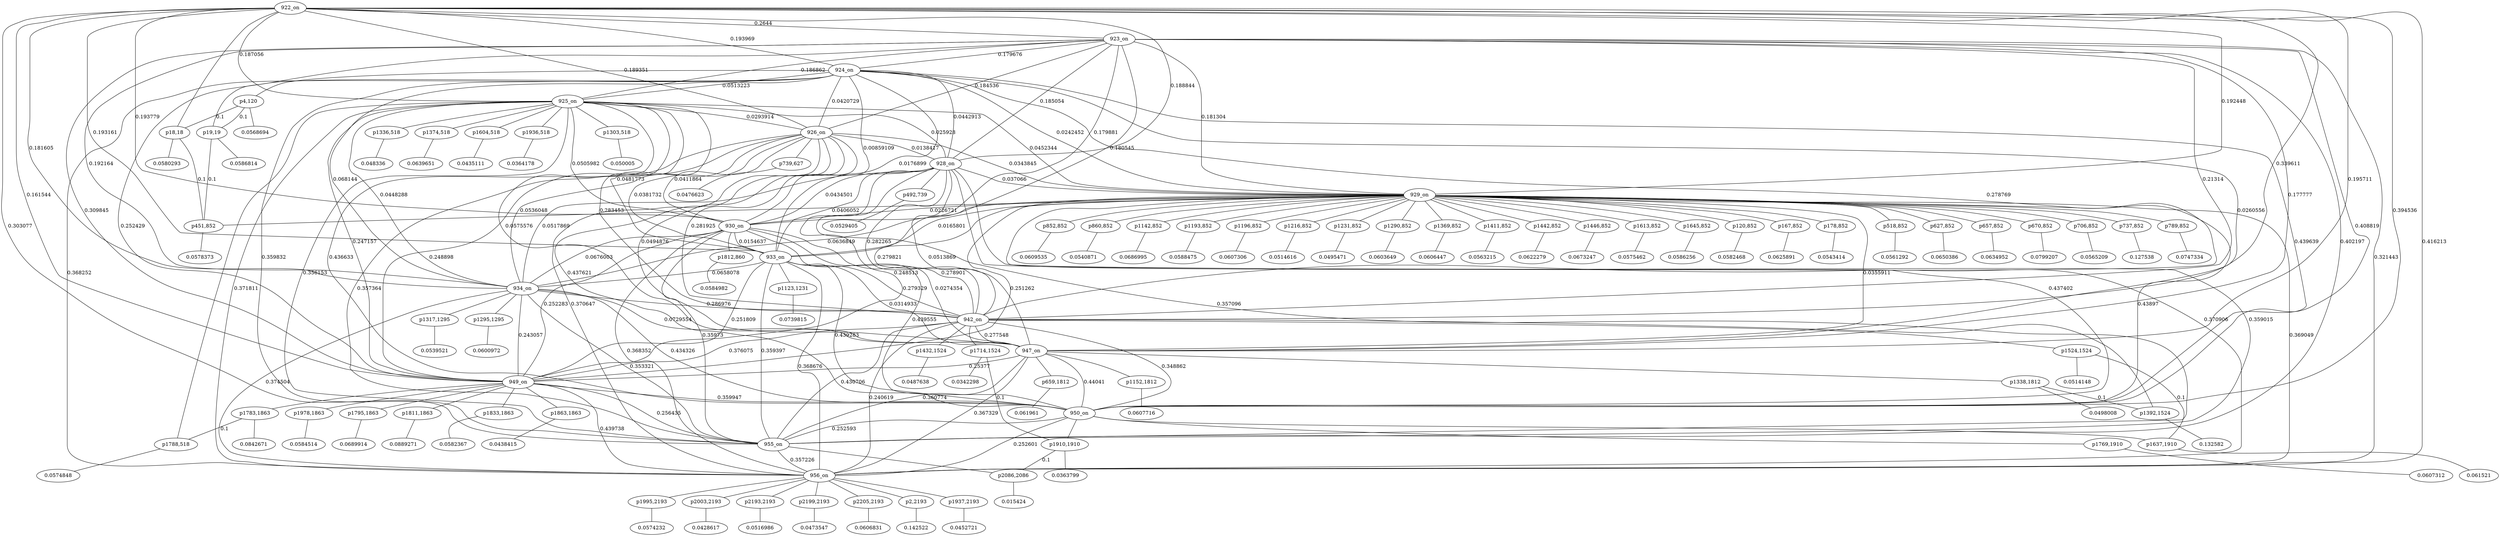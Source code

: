 graph {
	"p2,2193" -- "c0"
	"c0" [ label="0.142522", pos="11.8237,97.9324!"];
	"p4,120" -- "c3"
	"c3" [ label="0.0568694", pos="54.2263,99.454!"];
	"p4,120" -- "p18,18" [label="0.1"]
	"p4,120" -- "p19,19" [label="0.1"]
	"p18,18" -- "c22"
	"c22" [ label="0.0580293", pos="61.9515,90.4938!"];
	"p18,18" -- "p451,852" [label="0.1"]
	"p19,19" -- "c39"
	"c39" [ label="0.0586814", pos="46.5006,90.4053!"];
	"p19,19" -- "p451,852" [label="0.1"]
	"p120,852" -- "c59"
	"c59" [ label="0.0582468", pos="24.7301,94.5148!"];
	"p167,852" -- "c79"
	"c79" [ label="0.0625891", pos="36.7726,87.7184!"];
	"p178,852" -- "c99"
	"c99" [ label="0.0543414", pos="12.9991,78.6252!"];
	"p451,852" -- "c119"
	"c119" [ label="0.0578373", pos="66.4045,81.4355!"];
	"p492,739" -- "c139"
	"c139" [ label="0.0529405", pos="23.9819,81.2168!"];
	"p518,852" -- "c159"
	"c159" [ label="0.0561292", pos="96.776,62.854!"];
	"p627,852" -- "c181"
	"c181" [ label="0.0650386", pos="69.4236,77.1261!"];
	"p657,852" -- "c198"
	"c198" [ label="0.0634952", pos="47.8125,71.5035!"];
	"p659,1812" -- "c218"
	"c218" [ label="0.061961", pos="60.6162,71.1487!"];
	"p670,852" -- "c240"
	"c240" [ label="0.0799207", pos="74.5895,73.5762!"];
	"p706,852" -- "c256"
	"c256" [ label="0.0565209", pos="7.76685,76.0098!"];
	"p737,852" -- "c276"
	"c276" [ label="0.127538", pos="3.52372,68.7987!"];
	"p739,627" -- "c296"
	"c296" [ label="0.0476623", pos="21.2629,72.9469!"];
	"p789,852" -- "c316"
	"c316" [ label="0.0747334", pos="7.83776,68.5985!"];
	"p852,852" -- "c336"
	"c336" [ label="0.0609535", pos="91.633,72.5489!"];
	"p860,852" -- "c356"
	"c356" [ label="0.0540871", pos="78.9379,72.4969!"];
	"p1123,1231" -- "c376"
	"c376" [ label="0.0739815", pos="68.9868,65.4787!"];
	"p1142,852" -- "c396"
	"c396" [ label="0.0686995", pos="33.6012,65.358!"];
	"p1152,1812" -- "c421"
	"c421" [ label="0.0607716", pos="58.1501,65.4437!"];
	"p1193,852" -- "c435"
	"c435" [ label="0.0588475", pos="17.9259,57.4356!"];
	"p1196,852" -- "c455"
	"c455" [ label="0.0607306", pos="47.9383,58.6642!"];
	"p1216,852" -- "c479"
	"c479" [ label="0.0514616", pos="10.4891,63.5334!"];
	"p1231,852" -- "c496"
	"c496" [ label="0.0495471", pos="85.119,62.2229!"];
	"p1290,852" -- "c516"
	"c516" [ label="0.0603649", pos="60.6932,56.6971!"];
	"p1295,1295" -- "c536"
	"c536" [ label="0.0600972", pos="8.90963,58.4661!"];
	"p1303,518" -- "c571"
	"c571" [ label="0.050005", pos="71.8903,58.1756!"];
	"p1317,1295" -- "c590"
	"c590" [ label="0.0539521", pos="13.1459,54.9317!"];
	"p1336,518" -- "c599"
	"c599" [ label="0.048336", pos="74.7667,52.3651!"];
	"p1338,1812" -- "c625"
	"c625" [ label="0.0498008", pos="4.77315,53.8353!"];
	"p1338,1812" -- "p1392,1524" [label="0.1"]
	"p1369,852" -- "c641"
	"c641" [ label="0.0606447", pos="54.2774,52.4504!"];
	"p1374,518" -- "c676"
	"c676" [ label="0.0639651", pos="71.7066,52.4455!"];
	"p1392,1524" -- "c684"
	"c684" [ label="0.132582", pos="5.28396,48.9733!"];
	"p1411,852" -- "c689"
	"c689" [ label="0.0563215", pos="51.9585,49.0762!"];
	"p1432,1524" -- "c708"
	"c708" [ label="0.0487638", pos="1.7448,47.531!"];
	"p1442,852" -- "c709"
	"c709" [ label="0.0622279", pos="56.5587,50.2018!"];
	"p1446,852" -- "c729"
	"c729" [ label="0.0673247", pos="30.8615,50.0028!"];
	"p1524,1524" -- "c749"
	"c749" [ label="0.0514148", pos="9.89166,47.8528!"];
	"p1524,1524" -- "p1637,1910" [label="0.1"]
	"p1604,518" -- "c753"
	"c753" [ label="0.0435111", pos="74.2905,46.5645!"];
	"p1613,852" -- "c774"
	"c774" [ label="0.0575462", pos="52.4374,46.4241!"];
	"p1637,1910" -- "c796"
	"c796" [ label="0.061521", pos="8.77956,44.3706!"];
	"p1645,852" -- "c797"
	"c797" [ label="0.0586256", pos="92.8399,46.368!"];
	"p1714,1524" -- "c818"
	"c818" [ label="0.0342298", pos="3.93879,40.8297!"];
	"p1714,1524" -- "p1910,1910" [label="0.1"]
	"p1769,1910" -- "c821"
	"c821" [ label="0.0607312", pos="13.0452,39.7869!"];
	"p1783,1863" -- "c822"
	"c822" [ label="0.0842671", pos="31.5974,37.8427!"];
	"p1783,1863" -- "p1788,518" [label="0.1"]
	"p1788,518" -- "c833"
	"c833" [ label="0.0574848", pos="21.656,37.9801!"];
	"p1795,1863" -- "c838"
	"c838" [ label="0.0689914", pos="53.1034,37.1601!"];
	"p1811,1863" -- "c843"
	"c843" [ label="0.0889271", pos="70.3918,38.3785!"];
	"p1812,860" -- "c848"
	"c848" [ label="0.0584982", pos="82.2519,39.7376!"];
	"p1833,1863" -- "c868"
	"c868" [ label="0.0582367", pos="64.8667,37.0014!"];
	"p1863,1863" -- "c869"
	"c869" [ label="0.0438415", pos="45.3026,32.6786!"];
	"p1910,1910" -- "c874"
	"c874" [ label="0.0363799", pos="8.07972,34.5157!"];
	"p1910,1910" -- "p2086,2086" [label="0.1"]
	"p1936,518" -- "c892"
	"c892" [ label="0.0364178", pos="21.8115,32.3985!"];
	"p1937,2193" -- "c899"
	"c899" [ label="0.0452721", pos="27.0135,33.7538!"];
	"p1978,1863" -- "c904"
	"c904" [ label="0.0584514", pos="40.8572,32.6136!"];
	"p1995,2193" -- "c906"
	"c906" [ label="0.0574232", pos="29.0986,29.9752!"];
	"p2003,2193" -- "c910"
	"c910" [ label="0.0428617", pos="37.0027,31.4173!"];
	"p2086,2086" -- "c912"
	"c912" [ label="0.015424", pos="13.0773,30.6181!"];
	"p2193,2193" -- "c913"
	"c913" [ label="0.0516986", pos="30.7924,13.2333!"];
	"p2199,2193" -- "c916"
	"c916" [ label="0.0473547", pos="45.7898,16.7753!"];
	"p2205,2193" -- "c919"
	"c919" [ label="0.0606831", pos="44.7406,4.31873!"];
	"922_on" -- "923_on" [label="0.2644"]
	"922_on" -- "924_on" [label="0.193969"]
	"922_on" -- "925_on" [label="0.187056"]
	"922_on" -- "926_on" [label="0.189351"]
	"922_on" -- "928_on" [label="0.188844"]
	"922_on" -- "929_on" [label="0.192448"]
	"922_on" -- "930_on" [label="0.193779"]
	"922_on" -- "933_on" [label="0.193161"]
	"922_on" -- "934_on" [label="0.181605"]
	"922_on" -- "942_on" [label="0.339611"]
	"922_on" -- "947_on" [label="0.195711"]
	"922_on" -- "949_on" [label="0.161544"]
	"922_on" -- "950_on" [label="0.394536"]
	"922_on" -- "955_on" [label="0.303077"]
	"922_on" -- "956_on" [label="0.416213"]
	"923_on" -- "924_on" [label="0.179676"]
	"923_on" -- "925_on" [label="0.186862"]
	"923_on" -- "926_on" [label="0.184536"]
	"923_on" -- "928_on" [label="0.185054"]
	"923_on" -- "929_on" [label="0.181304"]
	"923_on" -- "930_on" [label="0.179881"]
	"923_on" -- "933_on" [label="0.180545"]
	"923_on" -- "934_on" [label="0.192164"]
	"923_on" -- "942_on" [label="0.21314"]
	"923_on" -- "947_on" [label="0.177777"]
	"923_on" -- "949_on" [label="0.309845"]
	"923_on" -- "950_on" [label="0.408819"]
	"923_on" -- "955_on" [label="0.402197"]
	"923_on" -- "956_on" [label="0.321443"]
	"924_on" -- "925_on" [label="0.0513223"]
	"924_on" -- "926_on" [label="0.0420729"]
	"924_on" -- "928_on" [label="0.0442913"]
	"924_on" -- "929_on" [label="0.0242452"]
	"924_on" -- "930_on" [label="0.00859109"]
	"924_on" -- "933_on" [label="0.0176899"]
	"924_on" -- "934_on" [label="0.068144"]
	"924_on" -- "942_on" [label="0.278769"]
	"924_on" -- "947_on" [label="0.0260556"]
	"924_on" -- "949_on" [label="0.252429"]
	"924_on" -- "950_on" [label="0.439639"]
	"924_on" -- "955_on" [label="0.359832"]
	"924_on" -- "956_on" [label="0.368252"]
	"925_on" -- "926_on" [label="0.0293914"]
	"925_on" -- "928_on" [label="0.025928"]
	"925_on" -- "929_on" [label="0.0452344"]
	"925_on" -- "930_on" [label="0.0505982"]
	"925_on" -- "933_on" [label="0.0481773"]
	"925_on" -- "934_on" [label="0.0448288"]
	"925_on" -- "942_on" [label="0.283453"]
	"925_on" -- "947_on" [label="0.0575576"]
	"925_on" -- "949_on" [label="0.247157"]
	"925_on" -- "950_on" [label="0.436633"]
	"925_on" -- "955_on" [label="0.356153"]
	"925_on" -- "956_on" [label="0.371811"]
	"926_on" -- "928_on" [label="0.0138417"]
	"926_on" -- "929_on" [label="0.0343845"]
	"926_on" -- "930_on" [label="0.0411864"]
	"926_on" -- "933_on" [label="0.0381732"]
	"926_on" -- "934_on" [label="0.0536048"]
	"926_on" -- "942_on" [label="0.281925"]
	"926_on" -- "947_on" [label="0.0494876"]
	"926_on" -- "949_on" [label="0.248898"]
	"926_on" -- "950_on" [label="0.437621"]
	"926_on" -- "955_on" [label="0.357364"]
	"926_on" -- "956_on" [label="0.370647"]
	"928_on" -- "929_on" [label="0.037066"]
	"928_on" -- "930_on" [label="0.0434501"]
	"928_on" -- "933_on" [label="0.0406052"]
	"928_on" -- "934_on" [label="0.0517869"]
	"928_on" -- "942_on" [label="0.282265"]
	"928_on" -- "947_on" [label="0.0513869"]
	"928_on" -- "949_on" [label="0.248513"]
	"928_on" -- "950_on" [label="0.437402"]
	"928_on" -- "955_on" [label="0.357096"]
	"928_on" -- "956_on" [label="0.370906"]
	"929_on" -- "930_on" [label="0.0226721"]
	"929_on" -- "933_on" [label="0.0165801"]
	"929_on" -- "934_on" [label="0.0636849"]
	"929_on" -- "942_on" [label="0.279821"]
	"929_on" -- "947_on" [label="0.0355911"]
	"929_on" -- "949_on" [label="0.251262"]
	"929_on" -- "950_on" [label="0.43897"]
	"929_on" -- "955_on" [label="0.359015"]
	"929_on" -- "956_on" [label="0.369049"]
	"930_on" -- "933_on" [label="0.0154637"]
	"930_on" -- "934_on" [label="0.0676003"]
	"930_on" -- "942_on" [label="0.278901"]
	"930_on" -- "947_on" [label="0.0274354"]
	"930_on" -- "949_on" [label="0.252283"]
	"930_on" -- "950_on" [label="0.439555"]
	"930_on" -- "955_on" [label="0.35973"]
	"930_on" -- "956_on" [label="0.368352"]
	"933_on" -- "934_on" [label="0.0658078"]
	"933_on" -- "942_on" [label="0.279329"]
	"933_on" -- "947_on" [label="0.0314933"]
	"933_on" -- "949_on" [label="0.251809"]
	"933_on" -- "950_on" [label="0.439283"]
	"933_on" -- "955_on" [label="0.359397"]
	"933_on" -- "956_on" [label="0.368676"]
	"934_on" -- "942_on" [label="0.286976"]
	"934_on" -- "947_on" [label="0.0729554"]
	"934_on" -- "949_on" [label="0.243057"]
	"934_on" -- "950_on" [label="0.434326"]
	"934_on" -- "955_on" [label="0.353321"]
	"934_on" -- "956_on" [label="0.374504"]
	"942_on" -- "947_on" [label="0.277548"]
	"942_on" -- "949_on" [label="0.376075"]
	"942_on" -- "950_on" [label="0.348862"]
	"942_on" -- "955_on" [label="0.430706"]
	"942_on" -- "956_on" [label="0.240619"]
	"947_on" -- "949_on" [label="0.25377"]
	"947_on" -- "950_on" [label="0.44041"]
	"947_on" -- "955_on" [label="0.360774"]
	"947_on" -- "956_on" [label="0.367329"]
	"949_on" -- "950_on" [label="0.359947"]
	"949_on" -- "955_on" [label="0.256435"]
	"949_on" -- "956_on" [label="0.439738"]
	"950_on" -- "955_on" [label="0.252593"]
	"950_on" -- "956_on" [label="0.252601"]
	"955_on" -- "956_on" [label="0.357226"]
	"922_on" -- "p18,18"
	"923_on" -- "p19,19"
	"924_on" -- "p4,120"
	"925_on" -- "p1303,518"
	"925_on" -- "p1336,518"
	"925_on" -- "p1374,518"
	"925_on" -- "p1604,518"
	"925_on" -- "p1788,518"
	"925_on" -- "p1936,518"
	"926_on" -- "p739,627"
	"928_on" -- "p492,739"
	"929_on" -- "p120,852"
	"929_on" -- "p167,852"
	"929_on" -- "p178,852"
	"929_on" -- "p451,852"
	"929_on" -- "p518,852"
	"929_on" -- "p627,852"
	"929_on" -- "p657,852"
	"929_on" -- "p670,852"
	"929_on" -- "p706,852"
	"929_on" -- "p737,852"
	"929_on" -- "p789,852"
	"929_on" -- "p852,852"
	"929_on" -- "p860,852"
	"929_on" -- "p1142,852"
	"929_on" -- "p1193,852"
	"929_on" -- "p1196,852"
	"929_on" -- "p1216,852"
	"929_on" -- "p1231,852"
	"929_on" -- "p1290,852"
	"929_on" -- "p1369,852"
	"929_on" -- "p1411,852"
	"929_on" -- "p1442,852"
	"929_on" -- "p1446,852"
	"929_on" -- "p1613,852"
	"929_on" -- "p1645,852"
	"930_on" -- "p1812,860"
	"933_on" -- "p1123,1231"
	"934_on" -- "p1295,1295"
	"934_on" -- "p1317,1295"
	"942_on" -- "p1392,1524"
	"942_on" -- "p1432,1524"
	"942_on" -- "p1524,1524"
	"942_on" -- "p1714,1524"
	"947_on" -- "p659,1812"
	"947_on" -- "p1152,1812"
	"947_on" -- "p1338,1812"
	"949_on" -- "p1783,1863"
	"949_on" -- "p1795,1863"
	"949_on" -- "p1811,1863"
	"949_on" -- "p1833,1863"
	"949_on" -- "p1863,1863"
	"949_on" -- "p1978,1863"
	"950_on" -- "p1637,1910"
	"950_on" -- "p1769,1910"
	"950_on" -- "p1910,1910"
	"955_on" -- "p2086,2086"
	"956_on" -- "p2,2193"
	"956_on" -- "p1937,2193"
	"956_on" -- "p1995,2193"
	"956_on" -- "p2003,2193"
	"956_on" -- "p2193,2193"
	"956_on" -- "p2199,2193"
	"956_on" -- "p2205,2193"
}
